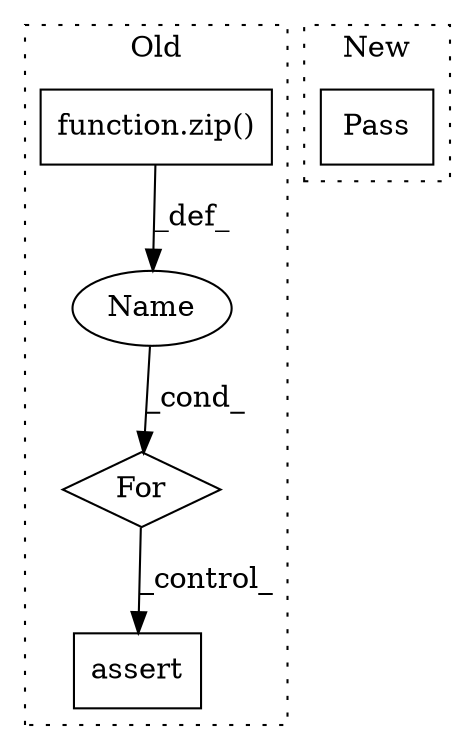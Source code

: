 digraph G {
subgraph cluster0 {
1 [label="function.zip()" a="75" s="7194,7240" l="4,1" shape="box"];
3 [label="assert" a="65" s="8210" l="7" shape="box"];
4 [label="For" a="107" s="7148,7241" l="4,30" shape="diamond"];
5 [label="Name" a="87" s="7184" l="6" shape="ellipse"];
label = "Old";
style="dotted";
}
subgraph cluster1 {
2 [label="Pass" a="62" s="7768" l="4" shape="box"];
label = "New";
style="dotted";
}
1 -> 5 [label="_def_"];
4 -> 3 [label="_control_"];
5 -> 4 [label="_cond_"];
}